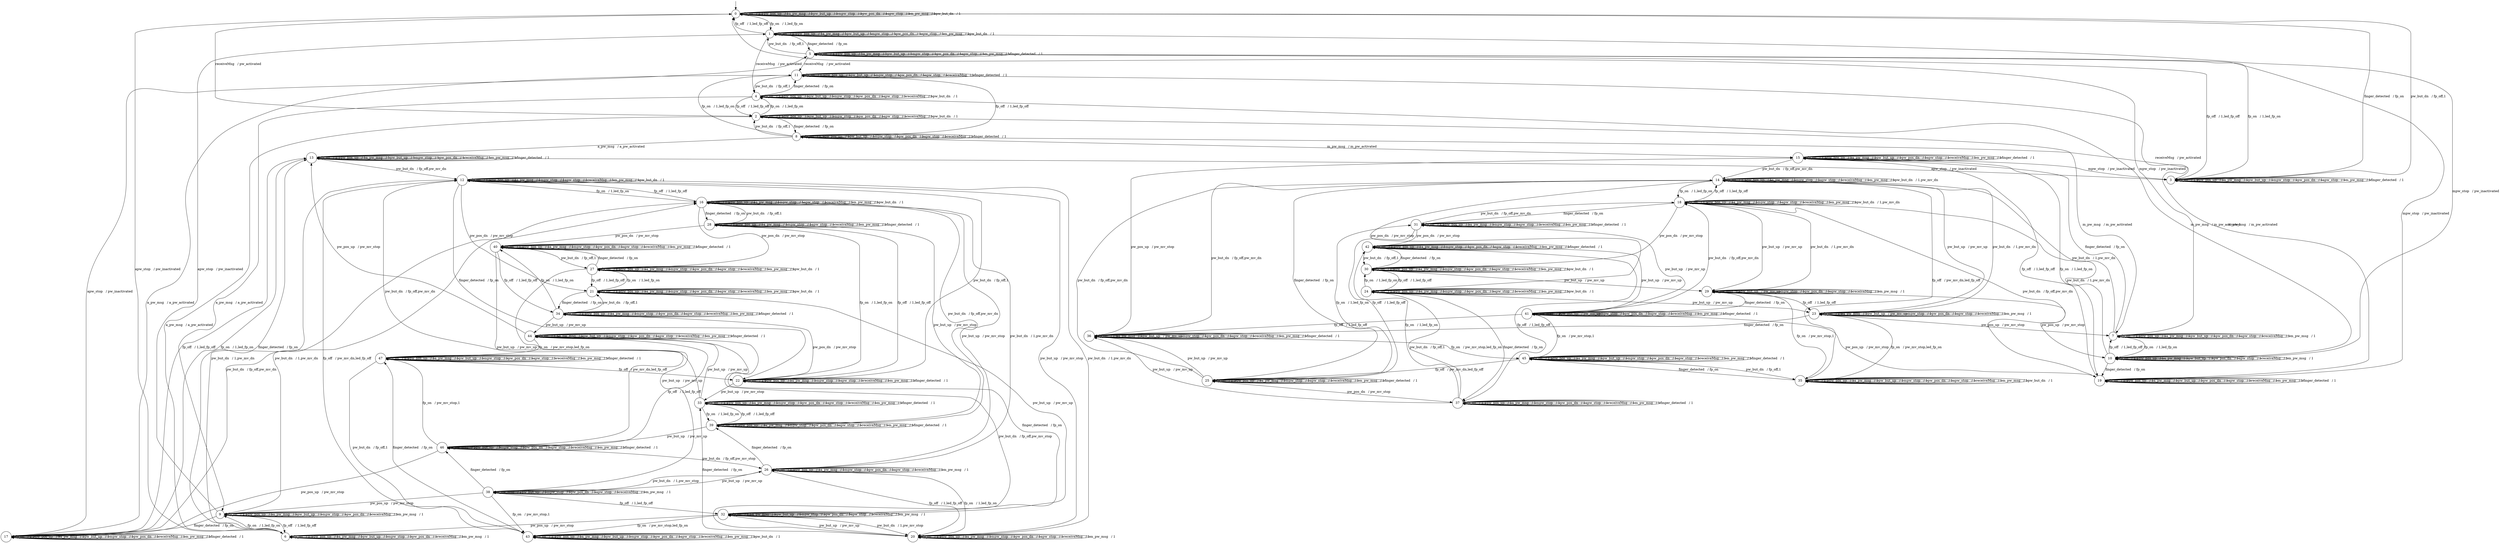 digraph g {

	s0 [shape="circle" label="0"];
	s1 [shape="circle" label="1"];
	s2 [shape="circle" label="2"];
	s3 [shape="circle" label="3"];
	s4 [shape="circle" label="4"];
	s5 [shape="circle" label="5"];
	s6 [shape="circle" label="6"];
	s7 [shape="circle" label="7"];
	s8 [shape="circle" label="8"];
	s9 [shape="circle" label="9"];
	s10 [shape="circle" label="10"];
	s11 [shape="circle" label="11"];
	s12 [shape="circle" label="12"];
	s13 [shape="circle" label="13"];
	s14 [shape="circle" label="14"];
	s15 [shape="circle" label="15"];
	s16 [shape="circle" label="16"];
	s17 [shape="circle" label="17"];
	s18 [shape="circle" label="18"];
	s19 [shape="circle" label="19"];
	s20 [shape="circle" label="20"];
	s21 [shape="circle" label="21"];
	s22 [shape="circle" label="22"];
	s23 [shape="circle" label="23"];
	s24 [shape="circle" label="24"];
	s25 [shape="circle" label="25"];
	s26 [shape="circle" label="26"];
	s27 [shape="circle" label="27"];
	s28 [shape="circle" label="28"];
	s29 [shape="circle" label="29"];
	s30 [shape="circle" label="30"];
	s31 [shape="circle" label="31"];
	s32 [shape="circle" label="32"];
	s33 [shape="circle" label="33"];
	s34 [shape="circle" label="34"];
	s35 [shape="circle" label="35"];
	s36 [shape="circle" label="36"];
	s37 [shape="circle" label="37"];
	s38 [shape="circle" label="38"];
	s39 [shape="circle" label="39"];
	s40 [shape="circle" label="40"];
	s41 [shape="circle" label="41"];
	s42 [shape="circle" label="42"];
	s43 [shape="circle" label="43"];
	s44 [shape="circle" label="44"];
	s45 [shape="circle" label="45"];
	s46 [shape="circle" label="46"];
	s47 [shape="circle" label="47"];
	s0 -> s0 [label="fp_off   / 1,1"];
	s0 -> s1 [label="fp_on   / 1,led_fp_on"];
	s0 -> s0 [label="pw_pos_up   / 1"];
	s0 -> s0 [label="a_pw_msg   / 1"];
	s0 -> s0 [label="pw_but_up   / 1"];
	s0 -> s0 [label="mpw_stop   / 1"];
	s0 -> s0 [label="pw_pos_dn   / 1"];
	s0 -> s0 [label="apw_stop   / 1"];
	s0 -> s2 [label="receiveMsg   / pw_activated"];
	s0 -> s0 [label="m_pw_msg   / 1"];
	s0 -> s0 [label="pw_but_dn   / 1"];
	s0 -> s3 [label="finger_detected   / fp_on"];
	s1 -> s0 [label="fp_off   / 1,led_fp_off"];
	s1 -> s1 [label="fp_on   / 1,1"];
	s1 -> s1 [label="pw_pos_up   / 1"];
	s1 -> s1 [label="a_pw_msg   / 1"];
	s1 -> s1 [label="pw_but_up   / 1"];
	s1 -> s1 [label="mpw_stop   / 1"];
	s1 -> s1 [label="pw_pos_dn   / 1"];
	s1 -> s1 [label="apw_stop   / 1"];
	s1 -> s4 [label="receiveMsg   / pw_activated"];
	s1 -> s1 [label="m_pw_msg   / 1"];
	s1 -> s1 [label="pw_but_dn   / 1"];
	s1 -> s5 [label="finger_detected   / fp_on"];
	s2 -> s2 [label="fp_off   / 1,1"];
	s2 -> s4 [label="fp_on   / 1,led_fp_on"];
	s2 -> s2 [label="pw_pos_up   / 1"];
	s2 -> s6 [label="a_pw_msg   / a_pw_activated"];
	s2 -> s2 [label="pw_but_up   / 1"];
	s2 -> s2 [label="mpw_stop   / 1"];
	s2 -> s2 [label="pw_pos_dn   / 1"];
	s2 -> s2 [label="apw_stop   / 1"];
	s2 -> s2 [label="receiveMsg   / 1"];
	s2 -> s7 [label="m_pw_msg   / m_pw_activated"];
	s2 -> s2 [label="pw_but_dn   / 1"];
	s2 -> s8 [label="finger_detected   / fp_on"];
	s3 -> s3 [label="fp_off   / 1,1"];
	s3 -> s5 [label="fp_on   / 1,led_fp_on"];
	s3 -> s3 [label="pw_pos_up   / 1"];
	s3 -> s3 [label="a_pw_msg   / 1"];
	s3 -> s3 [label="pw_but_up   / 1"];
	s3 -> s3 [label="mpw_stop   / 1"];
	s3 -> s3 [label="pw_pos_dn   / 1"];
	s3 -> s3 [label="apw_stop   / 1"];
	s3 -> s8 [label="receiveMsg   / pw_activated"];
	s3 -> s3 [label="m_pw_msg   / 1"];
	s3 -> s0 [label="pw_but_dn   / fp_off,1"];
	s3 -> s3 [label="finger_detected   / 1"];
	s4 -> s2 [label="fp_off   / 1,led_fp_off"];
	s4 -> s4 [label="fp_on   / 1,1"];
	s4 -> s4 [label="pw_pos_up   / 1"];
	s4 -> s9 [label="a_pw_msg   / a_pw_activated"];
	s4 -> s4 [label="pw_but_up   / 1"];
	s4 -> s4 [label="mpw_stop   / 1"];
	s4 -> s4 [label="pw_pos_dn   / 1"];
	s4 -> s4 [label="apw_stop   / 1"];
	s4 -> s4 [label="receiveMsg   / 1"];
	s4 -> s10 [label="m_pw_msg   / m_pw_activated"];
	s4 -> s4 [label="pw_but_dn   / 1"];
	s4 -> s11 [label="finger_detected   / fp_on"];
	s5 -> s3 [label="fp_off   / 1,led_fp_off"];
	s5 -> s5 [label="fp_on   / 1,1"];
	s5 -> s5 [label="pw_pos_up   / 1"];
	s5 -> s5 [label="a_pw_msg   / 1"];
	s5 -> s5 [label="pw_but_up   / 1"];
	s5 -> s5 [label="mpw_stop   / 1"];
	s5 -> s5 [label="pw_pos_dn   / 1"];
	s5 -> s5 [label="apw_stop   / 1"];
	s5 -> s11 [label="receiveMsg   / pw_activated"];
	s5 -> s5 [label="m_pw_msg   / 1"];
	s5 -> s1 [label="pw_but_dn   / fp_off,1"];
	s5 -> s5 [label="finger_detected   / 1"];
	s6 -> s6 [label="fp_off   / 1,1"];
	s6 -> s9 [label="fp_on   / 1,led_fp_on"];
	s6 -> s6 [label="pw_pos_up   / 1"];
	s6 -> s6 [label="a_pw_msg   / 1"];
	s6 -> s6 [label="pw_but_up   / 1"];
	s6 -> s6 [label="mpw_stop   / 1"];
	s6 -> s6 [label="pw_pos_dn   / 1"];
	s6 -> s0 [label="apw_stop   / pw_inactivated"];
	s6 -> s6 [label="receiveMsg   / 1"];
	s6 -> s6 [label="m_pw_msg   / 1"];
	s6 -> s12 [label="pw_but_dn   / 1,pw_mv_dn"];
	s6 -> s13 [label="finger_detected   / fp_on"];
	s7 -> s7 [label="fp_off   / 1,1"];
	s7 -> s10 [label="fp_on   / 1,led_fp_on"];
	s7 -> s7 [label="pw_pos_up   / 1"];
	s7 -> s7 [label="a_pw_msg   / 1"];
	s7 -> s7 [label="pw_but_up   / 1"];
	s7 -> s0 [label="mpw_stop   / pw_inactivated"];
	s7 -> s7 [label="pw_pos_dn   / 1"];
	s7 -> s7 [label="apw_stop   / 1"];
	s7 -> s7 [label="receiveMsg   / 1"];
	s7 -> s7 [label="m_pw_msg   / 1"];
	s7 -> s14 [label="pw_but_dn   / 1,pw_mv_dn"];
	s7 -> s15 [label="finger_detected   / fp_on"];
	s8 -> s8 [label="fp_off   / 1,1"];
	s8 -> s11 [label="fp_on   / 1,led_fp_on"];
	s8 -> s8 [label="pw_pos_up   / 1"];
	s8 -> s13 [label="a_pw_msg   / a_pw_activated"];
	s8 -> s8 [label="pw_but_up   / 1"];
	s8 -> s8 [label="mpw_stop   / 1"];
	s8 -> s8 [label="pw_pos_dn   / 1"];
	s8 -> s8 [label="apw_stop   / 1"];
	s8 -> s8 [label="receiveMsg   / 1"];
	s8 -> s15 [label="m_pw_msg   / m_pw_activated"];
	s8 -> s2 [label="pw_but_dn   / fp_off,1"];
	s8 -> s8 [label="finger_detected   / 1"];
	s9 -> s6 [label="fp_off   / 1,led_fp_off"];
	s9 -> s9 [label="fp_on   / 1,1"];
	s9 -> s9 [label="pw_pos_up   / 1"];
	s9 -> s9 [label="a_pw_msg   / 1"];
	s9 -> s9 [label="pw_but_up   / 1"];
	s9 -> s9 [label="mpw_stop   / 1"];
	s9 -> s9 [label="pw_pos_dn   / 1"];
	s9 -> s1 [label="apw_stop   / pw_inactivated"];
	s9 -> s9 [label="receiveMsg   / 1"];
	s9 -> s9 [label="m_pw_msg   / 1"];
	s9 -> s16 [label="pw_but_dn   / 1,pw_mv_dn"];
	s9 -> s17 [label="finger_detected   / fp_on"];
	s10 -> s7 [label="fp_off   / 1,led_fp_off"];
	s10 -> s10 [label="fp_on   / 1,1"];
	s10 -> s10 [label="pw_pos_up   / 1"];
	s10 -> s10 [label="a_pw_msg   / 1"];
	s10 -> s10 [label="pw_but_up   / 1"];
	s10 -> s1 [label="mpw_stop   / pw_inactivated"];
	s10 -> s10 [label="pw_pos_dn   / 1"];
	s10 -> s10 [label="apw_stop   / 1"];
	s10 -> s10 [label="receiveMsg   / 1"];
	s10 -> s10 [label="m_pw_msg   / 1"];
	s10 -> s18 [label="pw_but_dn   / 1,pw_mv_dn"];
	s10 -> s19 [label="finger_detected   / fp_on"];
	s11 -> s8 [label="fp_off   / 1,led_fp_off"];
	s11 -> s11 [label="fp_on   / 1,1"];
	s11 -> s11 [label="pw_pos_up   / 1"];
	s11 -> s17 [label="a_pw_msg   / a_pw_activated"];
	s11 -> s11 [label="pw_but_up   / 1"];
	s11 -> s11 [label="mpw_stop   / 1"];
	s11 -> s11 [label="pw_pos_dn   / 1"];
	s11 -> s11 [label="apw_stop   / 1"];
	s11 -> s11 [label="receiveMsg   / 1"];
	s11 -> s19 [label="m_pw_msg   / m_pw_activated"];
	s11 -> s4 [label="pw_but_dn   / fp_off,1"];
	s11 -> s11 [label="finger_detected   / 1"];
	s12 -> s12 [label="fp_off   / 1,1"];
	s12 -> s16 [label="fp_on   / 1,led_fp_on"];
	s12 -> s12 [label="pw_pos_up   / 1"];
	s12 -> s12 [label="a_pw_msg   / 1"];
	s12 -> s20 [label="pw_but_up   / pw_mv_stop"];
	s12 -> s12 [label="mpw_stop   / 1"];
	s12 -> s21 [label="pw_pos_dn   / pw_mv_stop"];
	s12 -> s12 [label="apw_stop   / 1"];
	s12 -> s12 [label="receiveMsg   / 1"];
	s12 -> s12 [label="m_pw_msg   / 1"];
	s12 -> s12 [label="pw_but_dn   / 1"];
	s12 -> s22 [label="finger_detected   / fp_on"];
	s13 -> s13 [label="fp_off   / 1,1"];
	s13 -> s17 [label="fp_on   / 1,led_fp_on"];
	s13 -> s13 [label="pw_pos_up   / 1"];
	s13 -> s13 [label="a_pw_msg   / 1"];
	s13 -> s13 [label="pw_but_up   / 1"];
	s13 -> s13 [label="mpw_stop   / 1"];
	s13 -> s13 [label="pw_pos_dn   / 1"];
	s13 -> s3 [label="apw_stop   / pw_inactivated"];
	s13 -> s13 [label="receiveMsg   / 1"];
	s13 -> s13 [label="m_pw_msg   / 1"];
	s13 -> s12 [label="pw_but_dn   / fp_off,pw_mv_dn"];
	s13 -> s13 [label="finger_detected   / 1"];
	s14 -> s14 [label="fp_off   / 1,1"];
	s14 -> s18 [label="fp_on   / 1,led_fp_on"];
	s14 -> s14 [label="pw_pos_up   / 1"];
	s14 -> s14 [label="a_pw_msg   / 1"];
	s14 -> s23 [label="pw_but_up   / pw_mv_up"];
	s14 -> s14 [label="mpw_stop   / 1"];
	s14 -> s24 [label="pw_pos_dn   / pw_mv_stop"];
	s14 -> s14 [label="apw_stop   / 1"];
	s14 -> s14 [label="receiveMsg   / 1"];
	s14 -> s14 [label="m_pw_msg   / 1"];
	s14 -> s14 [label="pw_but_dn   / 1,pw_mv_dn"];
	s14 -> s25 [label="finger_detected   / fp_on"];
	s15 -> s15 [label="fp_off   / 1,1"];
	s15 -> s19 [label="fp_on   / 1,led_fp_on"];
	s15 -> s15 [label="pw_pos_up   / 1"];
	s15 -> s15 [label="a_pw_msg   / 1"];
	s15 -> s15 [label="pw_but_up   / 1"];
	s15 -> s3 [label="mpw_stop   / pw_inactivated"];
	s15 -> s15 [label="pw_pos_dn   / 1"];
	s15 -> s15 [label="apw_stop   / 1"];
	s15 -> s15 [label="receiveMsg   / 1"];
	s15 -> s15 [label="m_pw_msg   / 1"];
	s15 -> s14 [label="pw_but_dn   / fp_off,pw_mv_dn"];
	s15 -> s15 [label="finger_detected   / 1"];
	s16 -> s12 [label="fp_off   / 1,led_fp_off"];
	s16 -> s16 [label="fp_on   / 1,1"];
	s16 -> s16 [label="pw_pos_up   / 1"];
	s16 -> s16 [label="a_pw_msg   / 1"];
	s16 -> s26 [label="pw_but_up   / pw_mv_stop"];
	s16 -> s16 [label="mpw_stop   / 1"];
	s16 -> s27 [label="pw_pos_dn   / pw_mv_stop"];
	s16 -> s16 [label="apw_stop   / 1"];
	s16 -> s16 [label="receiveMsg   / 1"];
	s16 -> s16 [label="m_pw_msg   / 1"];
	s16 -> s16 [label="pw_but_dn   / 1"];
	s16 -> s28 [label="finger_detected   / fp_on"];
	s17 -> s13 [label="fp_off   / 1,led_fp_off"];
	s17 -> s17 [label="fp_on   / 1,1"];
	s17 -> s17 [label="pw_pos_up   / 1"];
	s17 -> s17 [label="a_pw_msg   / 1"];
	s17 -> s17 [label="pw_but_up   / 1"];
	s17 -> s17 [label="mpw_stop   / 1"];
	s17 -> s17 [label="pw_pos_dn   / 1"];
	s17 -> s5 [label="apw_stop   / pw_inactivated"];
	s17 -> s17 [label="receiveMsg   / 1"];
	s17 -> s17 [label="m_pw_msg   / 1"];
	s17 -> s16 [label="pw_but_dn   / fp_off,pw_mv_dn"];
	s17 -> s17 [label="finger_detected   / 1"];
	s18 -> s14 [label="fp_off   / 1,led_fp_off"];
	s18 -> s18 [label="fp_on   / 1,1"];
	s18 -> s18 [label="pw_pos_up   / 1"];
	s18 -> s18 [label="a_pw_msg   / 1"];
	s18 -> s29 [label="pw_but_up   / pw_mv_up"];
	s18 -> s18 [label="mpw_stop   / 1"];
	s18 -> s30 [label="pw_pos_dn   / pw_mv_stop"];
	s18 -> s18 [label="apw_stop   / 1"];
	s18 -> s18 [label="receiveMsg   / 1"];
	s18 -> s18 [label="m_pw_msg   / 1"];
	s18 -> s18 [label="pw_but_dn   / 1,pw_mv_dn"];
	s18 -> s31 [label="finger_detected   / fp_on"];
	s19 -> s15 [label="fp_off   / 1,led_fp_off"];
	s19 -> s19 [label="fp_on   / 1,1"];
	s19 -> s19 [label="pw_pos_up   / 1"];
	s19 -> s19 [label="a_pw_msg   / 1"];
	s19 -> s19 [label="pw_but_up   / 1"];
	s19 -> s5 [label="mpw_stop   / pw_inactivated"];
	s19 -> s19 [label="pw_pos_dn   / 1"];
	s19 -> s19 [label="apw_stop   / 1"];
	s19 -> s19 [label="receiveMsg   / 1"];
	s19 -> s19 [label="m_pw_msg   / 1"];
	s19 -> s18 [label="pw_but_dn   / fp_off,pw_mv_dn"];
	s19 -> s19 [label="finger_detected   / 1"];
	s20 -> s20 [label="fp_off   / 1,1"];
	s20 -> s26 [label="fp_on   / 1,led_fp_on"];
	s20 -> s20 [label="pw_pos_up   / 1"];
	s20 -> s20 [label="a_pw_msg   / 1"];
	s20 -> s32 [label="pw_but_up   / pw_mv_up"];
	s20 -> s20 [label="mpw_stop   / 1"];
	s20 -> s20 [label="pw_pos_dn   / 1"];
	s20 -> s20 [label="apw_stop   / 1"];
	s20 -> s20 [label="receiveMsg   / 1"];
	s20 -> s20 [label="m_pw_msg   / 1"];
	s20 -> s12 [label="pw_but_dn   / 1,pw_mv_dn"];
	s20 -> s33 [label="finger_detected   / fp_on"];
	s21 -> s21 [label="fp_off   / 1,1"];
	s21 -> s27 [label="fp_on   / 1,led_fp_on"];
	s21 -> s21 [label="pw_pos_up   / 1"];
	s21 -> s21 [label="a_pw_msg   / 1"];
	s21 -> s32 [label="pw_but_up   / pw_mv_up"];
	s21 -> s21 [label="mpw_stop   / 1"];
	s21 -> s21 [label="pw_pos_dn   / 1"];
	s21 -> s21 [label="apw_stop   / 1"];
	s21 -> s21 [label="receiveMsg   / 1"];
	s21 -> s21 [label="m_pw_msg   / 1"];
	s21 -> s21 [label="pw_but_dn   / 1"];
	s21 -> s34 [label="finger_detected   / fp_on"];
	s22 -> s22 [label="fp_off   / 1,1"];
	s22 -> s28 [label="fp_on   / 1,led_fp_on"];
	s22 -> s22 [label="pw_pos_up   / 1"];
	s22 -> s22 [label="a_pw_msg   / 1"];
	s22 -> s33 [label="pw_but_up   / pw_mv_stop"];
	s22 -> s22 [label="mpw_stop   / 1"];
	s22 -> s34 [label="pw_pos_dn   / pw_mv_stop"];
	s22 -> s22 [label="apw_stop   / 1"];
	s22 -> s22 [label="receiveMsg   / 1"];
	s22 -> s22 [label="m_pw_msg   / 1"];
	s22 -> s12 [label="pw_but_dn   / fp_off,1"];
	s22 -> s22 [label="finger_detected   / 1"];
	s23 -> s23 [label="fp_off   / 1,1"];
	s23 -> s35 [label="fp_on   / pw_mv_stop,led_fp_on"];
	s23 -> s7 [label="pw_pos_up   / pw_mv_stop"];
	s23 -> s23 [label="a_pw_msg   / 1"];
	s23 -> s23 [label="pw_but_up   / pw_mv_up"];
	s23 -> s23 [label="mpw_stop   / 1"];
	s23 -> s23 [label="pw_pos_dn   / 1"];
	s23 -> s23 [label="apw_stop   / 1"];
	s23 -> s23 [label="receiveMsg   / 1"];
	s23 -> s23 [label="m_pw_msg   / 1"];
	s23 -> s14 [label="pw_but_dn   / 1,pw_mv_dn"];
	s23 -> s36 [label="finger_detected   / fp_on"];
	s24 -> s24 [label="fp_off   / 1,1"];
	s24 -> s30 [label="fp_on   / 1,led_fp_on"];
	s24 -> s24 [label="pw_pos_up   / 1"];
	s24 -> s24 [label="a_pw_msg   / 1"];
	s24 -> s23 [label="pw_but_up   / pw_mv_up"];
	s24 -> s24 [label="mpw_stop   / 1"];
	s24 -> s24 [label="pw_pos_dn   / 1"];
	s24 -> s24 [label="apw_stop   / 1"];
	s24 -> s24 [label="receiveMsg   / 1"];
	s24 -> s24 [label="m_pw_msg   / 1"];
	s24 -> s24 [label="pw_but_dn   / 1"];
	s24 -> s37 [label="finger_detected   / fp_on"];
	s25 -> s25 [label="fp_off   / 1,1"];
	s25 -> s31 [label="fp_on   / 1,led_fp_on"];
	s25 -> s25 [label="pw_pos_up   / 1"];
	s25 -> s25 [label="a_pw_msg   / 1"];
	s25 -> s36 [label="pw_but_up   / pw_mv_up"];
	s25 -> s25 [label="mpw_stop   / 1"];
	s25 -> s37 [label="pw_pos_dn   / pw_mv_stop"];
	s25 -> s25 [label="apw_stop   / 1"];
	s25 -> s25 [label="receiveMsg   / 1"];
	s25 -> s25 [label="m_pw_msg   / 1"];
	s25 -> s14 [label="pw_but_dn   / fp_off,pw_mv_dn"];
	s25 -> s25 [label="finger_detected   / 1"];
	s26 -> s20 [label="fp_off   / 1,led_fp_off"];
	s26 -> s26 [label="fp_on   / 1,1"];
	s26 -> s26 [label="pw_pos_up   / 1"];
	s26 -> s26 [label="a_pw_msg   / 1"];
	s26 -> s38 [label="pw_but_up   / pw_mv_up"];
	s26 -> s26 [label="mpw_stop   / 1"];
	s26 -> s26 [label="pw_pos_dn   / 1"];
	s26 -> s26 [label="apw_stop   / 1"];
	s26 -> s26 [label="receiveMsg   / 1"];
	s26 -> s26 [label="m_pw_msg   / 1"];
	s26 -> s16 [label="pw_but_dn   / 1,pw_mv_dn"];
	s26 -> s39 [label="finger_detected   / fp_on"];
	s27 -> s21 [label="fp_off   / 1,led_fp_off"];
	s27 -> s27 [label="fp_on   / 1,1"];
	s27 -> s27 [label="pw_pos_up   / 1"];
	s27 -> s27 [label="a_pw_msg   / 1"];
	s27 -> s38 [label="pw_but_up   / pw_mv_up"];
	s27 -> s27 [label="mpw_stop   / 1"];
	s27 -> s27 [label="pw_pos_dn   / 1"];
	s27 -> s27 [label="apw_stop   / 1"];
	s27 -> s27 [label="receiveMsg   / 1"];
	s27 -> s27 [label="m_pw_msg   / 1"];
	s27 -> s27 [label="pw_but_dn   / 1"];
	s27 -> s40 [label="finger_detected   / fp_on"];
	s28 -> s22 [label="fp_off   / 1,led_fp_off"];
	s28 -> s28 [label="fp_on   / 1,1"];
	s28 -> s28 [label="pw_pos_up   / 1"];
	s28 -> s28 [label="a_pw_msg   / 1"];
	s28 -> s39 [label="pw_but_up   / pw_mv_stop"];
	s28 -> s28 [label="mpw_stop   / 1"];
	s28 -> s40 [label="pw_pos_dn   / pw_mv_stop"];
	s28 -> s28 [label="apw_stop   / 1"];
	s28 -> s28 [label="receiveMsg   / 1"];
	s28 -> s28 [label="m_pw_msg   / 1"];
	s28 -> s16 [label="pw_but_dn   / fp_off,1"];
	s28 -> s28 [label="finger_detected   / 1"];
	s29 -> s23 [label="fp_off   / 1,led_fp_off"];
	s29 -> s35 [label="fp_on   / pw_mv_stop,1"];
	s29 -> s10 [label="pw_pos_up   / pw_mv_stop"];
	s29 -> s29 [label="a_pw_msg   / 1"];
	s29 -> s29 [label="pw_but_up   / pw_mv_up"];
	s29 -> s29 [label="mpw_stop   / 1"];
	s29 -> s29 [label="pw_pos_dn   / 1"];
	s29 -> s29 [label="apw_stop   / 1"];
	s29 -> s29 [label="receiveMsg   / 1"];
	s29 -> s29 [label="m_pw_msg   / 1"];
	s29 -> s18 [label="pw_but_dn   / 1,pw_mv_dn"];
	s29 -> s41 [label="finger_detected   / fp_on"];
	s30 -> s24 [label="fp_off   / 1,led_fp_off"];
	s30 -> s30 [label="fp_on   / 1,1"];
	s30 -> s30 [label="pw_pos_up   / 1"];
	s30 -> s30 [label="a_pw_msg   / 1"];
	s30 -> s29 [label="pw_but_up   / pw_mv_up"];
	s30 -> s30 [label="mpw_stop   / 1"];
	s30 -> s30 [label="pw_pos_dn   / 1"];
	s30 -> s30 [label="apw_stop   / 1"];
	s30 -> s30 [label="receiveMsg   / 1"];
	s30 -> s30 [label="m_pw_msg   / 1"];
	s30 -> s30 [label="pw_but_dn   / 1"];
	s30 -> s42 [label="finger_detected   / fp_on"];
	s31 -> s25 [label="fp_off   / 1,led_fp_off"];
	s31 -> s31 [label="fp_on   / 1,1"];
	s31 -> s31 [label="pw_pos_up   / 1"];
	s31 -> s31 [label="a_pw_msg   / 1"];
	s31 -> s41 [label="pw_but_up   / pw_mv_up"];
	s31 -> s31 [label="mpw_stop   / 1"];
	s31 -> s42 [label="pw_pos_dn   / pw_mv_stop"];
	s31 -> s31 [label="apw_stop   / 1"];
	s31 -> s31 [label="receiveMsg   / 1"];
	s31 -> s31 [label="m_pw_msg   / 1"];
	s31 -> s18 [label="pw_but_dn   / fp_off,pw_mv_dn"];
	s31 -> s31 [label="finger_detected   / 1"];
	s32 -> s32 [label="fp_off   / 1,1"];
	s32 -> s43 [label="fp_on   / pw_mv_stop,led_fp_on"];
	s32 -> s6 [label="pw_pos_up   / pw_mv_stop"];
	s32 -> s32 [label="a_pw_msg   / 1"];
	s32 -> s32 [label="pw_but_up   / 1"];
	s32 -> s32 [label="mpw_stop   / 1"];
	s32 -> s32 [label="pw_pos_dn   / 1"];
	s32 -> s32 [label="apw_stop   / 1"];
	s32 -> s32 [label="receiveMsg   / 1"];
	s32 -> s32 [label="m_pw_msg   / 1"];
	s32 -> s20 [label="pw_but_dn   / 1,pw_mv_stop"];
	s32 -> s44 [label="finger_detected   / fp_on"];
	s33 -> s33 [label="fp_off   / 1,1"];
	s33 -> s39 [label="fp_on   / 1,led_fp_on"];
	s33 -> s33 [label="pw_pos_up   / 1"];
	s33 -> s33 [label="a_pw_msg   / 1"];
	s33 -> s44 [label="pw_but_up   / pw_mv_up"];
	s33 -> s33 [label="mpw_stop   / 1"];
	s33 -> s33 [label="pw_pos_dn   / 1"];
	s33 -> s33 [label="apw_stop   / 1"];
	s33 -> s33 [label="receiveMsg   / 1"];
	s33 -> s33 [label="m_pw_msg   / 1"];
	s33 -> s12 [label="pw_but_dn   / fp_off,pw_mv_dn"];
	s33 -> s33 [label="finger_detected   / 1"];
	s34 -> s34 [label="fp_off   / 1,1"];
	s34 -> s40 [label="fp_on   / 1,led_fp_on"];
	s34 -> s34 [label="pw_pos_up   / 1"];
	s34 -> s34 [label="a_pw_msg   / 1"];
	s34 -> s44 [label="pw_but_up   / pw_mv_up"];
	s34 -> s34 [label="mpw_stop   / 1"];
	s34 -> s34 [label="pw_pos_dn   / 1"];
	s34 -> s34 [label="apw_stop   / 1"];
	s34 -> s34 [label="receiveMsg   / 1"];
	s34 -> s34 [label="m_pw_msg   / 1"];
	s34 -> s21 [label="pw_but_dn   / fp_off,1"];
	s34 -> s34 [label="finger_detected   / 1"];
	s35 -> s14 [label="fp_off   / pw_mv_dn,led_fp_off"];
	s35 -> s35 [label="fp_on   / 1,1"];
	s35 -> s35 [label="pw_pos_up   / 1"];
	s35 -> s35 [label="a_pw_msg   / 1"];
	s35 -> s35 [label="pw_but_up   / 1"];
	s35 -> s35 [label="mpw_stop   / 1"];
	s35 -> s35 [label="pw_pos_dn   / 1"];
	s35 -> s35 [label="apw_stop   / 1"];
	s35 -> s35 [label="receiveMsg   / 1"];
	s35 -> s35 [label="m_pw_msg   / 1"];
	s35 -> s35 [label="pw_but_dn   / 1"];
	s35 -> s45 [label="finger_detected   / fp_on"];
	s36 -> s36 [label="fp_off   / 1,1"];
	s36 -> s45 [label="fp_on   / pw_mv_stop,led_fp_on"];
	s36 -> s15 [label="pw_pos_up   / pw_mv_stop"];
	s36 -> s36 [label="a_pw_msg   / 1"];
	s36 -> s36 [label="pw_but_up   / pw_mv_up"];
	s36 -> s36 [label="mpw_stop   / 1"];
	s36 -> s36 [label="pw_pos_dn   / 1"];
	s36 -> s36 [label="apw_stop   / 1"];
	s36 -> s36 [label="receiveMsg   / 1"];
	s36 -> s36 [label="m_pw_msg   / 1"];
	s36 -> s14 [label="pw_but_dn   / fp_off,pw_mv_dn"];
	s36 -> s36 [label="finger_detected   / 1"];
	s37 -> s37 [label="fp_off   / 1,1"];
	s37 -> s42 [label="fp_on   / 1,led_fp_on"];
	s37 -> s37 [label="pw_pos_up   / 1"];
	s37 -> s37 [label="a_pw_msg   / 1"];
	s37 -> s36 [label="pw_but_up   / pw_mv_up"];
	s37 -> s37 [label="mpw_stop   / 1"];
	s37 -> s37 [label="pw_pos_dn   / 1"];
	s37 -> s37 [label="apw_stop   / 1"];
	s37 -> s37 [label="receiveMsg   / 1"];
	s37 -> s37 [label="m_pw_msg   / 1"];
	s37 -> s24 [label="pw_but_dn   / fp_off,1"];
	s37 -> s37 [label="finger_detected   / 1"];
	s38 -> s32 [label="fp_off   / 1,led_fp_off"];
	s38 -> s43 [label="fp_on   / pw_mv_stop,1"];
	s38 -> s9 [label="pw_pos_up   / pw_mv_stop"];
	s38 -> s38 [label="a_pw_msg   / 1"];
	s38 -> s38 [label="pw_but_up   / 1"];
	s38 -> s38 [label="mpw_stop   / 1"];
	s38 -> s38 [label="pw_pos_dn   / 1"];
	s38 -> s38 [label="apw_stop   / 1"];
	s38 -> s38 [label="receiveMsg   / 1"];
	s38 -> s38 [label="m_pw_msg   / 1"];
	s38 -> s26 [label="pw_but_dn   / 1,pw_mv_stop"];
	s38 -> s46 [label="finger_detected   / fp_on"];
	s39 -> s33 [label="fp_off   / 1,led_fp_off"];
	s39 -> s39 [label="fp_on   / 1,1"];
	s39 -> s39 [label="pw_pos_up   / 1"];
	s39 -> s39 [label="a_pw_msg   / 1"];
	s39 -> s46 [label="pw_but_up   / pw_mv_up"];
	s39 -> s39 [label="mpw_stop   / 1"];
	s39 -> s39 [label="pw_pos_dn   / 1"];
	s39 -> s39 [label="apw_stop   / 1"];
	s39 -> s39 [label="receiveMsg   / 1"];
	s39 -> s39 [label="m_pw_msg   / 1"];
	s39 -> s16 [label="pw_but_dn   / fp_off,pw_mv_dn"];
	s39 -> s39 [label="finger_detected   / 1"];
	s40 -> s34 [label="fp_off   / 1,led_fp_off"];
	s40 -> s40 [label="fp_on   / 1,1"];
	s40 -> s40 [label="pw_pos_up   / 1"];
	s40 -> s40 [label="a_pw_msg   / 1"];
	s40 -> s46 [label="pw_but_up   / pw_mv_up"];
	s40 -> s40 [label="mpw_stop   / 1"];
	s40 -> s40 [label="pw_pos_dn   / 1"];
	s40 -> s40 [label="apw_stop   / 1"];
	s40 -> s40 [label="receiveMsg   / 1"];
	s40 -> s40 [label="m_pw_msg   / 1"];
	s40 -> s27 [label="pw_but_dn   / fp_off,1"];
	s40 -> s40 [label="finger_detected   / 1"];
	s41 -> s36 [label="fp_off   / 1,led_fp_off"];
	s41 -> s45 [label="fp_on   / pw_mv_stop,1"];
	s41 -> s19 [label="pw_pos_up   / pw_mv_stop"];
	s41 -> s41 [label="a_pw_msg   / 1"];
	s41 -> s41 [label="pw_but_up   / pw_mv_up"];
	s41 -> s41 [label="mpw_stop   / 1"];
	s41 -> s41 [label="pw_pos_dn   / 1"];
	s41 -> s41 [label="apw_stop   / 1"];
	s41 -> s41 [label="receiveMsg   / 1"];
	s41 -> s41 [label="m_pw_msg   / 1"];
	s41 -> s18 [label="pw_but_dn   / fp_off,pw_mv_dn"];
	s41 -> s41 [label="finger_detected   / 1"];
	s42 -> s37 [label="fp_off   / 1,led_fp_off"];
	s42 -> s42 [label="fp_on   / 1,1"];
	s42 -> s42 [label="pw_pos_up   / 1"];
	s42 -> s42 [label="a_pw_msg   / 1"];
	s42 -> s41 [label="pw_but_up   / pw_mv_up"];
	s42 -> s42 [label="mpw_stop   / 1"];
	s42 -> s42 [label="pw_pos_dn   / 1"];
	s42 -> s42 [label="apw_stop   / 1"];
	s42 -> s42 [label="receiveMsg   / 1"];
	s42 -> s42 [label="m_pw_msg   / 1"];
	s42 -> s30 [label="pw_but_dn   / fp_off,1"];
	s42 -> s42 [label="finger_detected   / 1"];
	s43 -> s12 [label="fp_off   / pw_mv_dn,led_fp_off"];
	s43 -> s43 [label="fp_on   / 1,1"];
	s43 -> s43 [label="pw_pos_up   / 1"];
	s43 -> s43 [label="a_pw_msg   / 1"];
	s43 -> s43 [label="pw_but_up   / 1"];
	s43 -> s43 [label="mpw_stop   / 1"];
	s43 -> s43 [label="pw_pos_dn   / 1"];
	s43 -> s43 [label="apw_stop   / 1"];
	s43 -> s43 [label="receiveMsg   / 1"];
	s43 -> s43 [label="m_pw_msg   / 1"];
	s43 -> s43 [label="pw_but_dn   / 1"];
	s43 -> s47 [label="finger_detected   / fp_on"];
	s44 -> s44 [label="fp_off   / 1,1"];
	s44 -> s47 [label="fp_on   / pw_mv_stop,led_fp_on"];
	s44 -> s13 [label="pw_pos_up   / pw_mv_stop"];
	s44 -> s44 [label="a_pw_msg   / 1"];
	s44 -> s44 [label="pw_but_up   / 1"];
	s44 -> s44 [label="mpw_stop   / 1"];
	s44 -> s44 [label="pw_pos_dn   / 1"];
	s44 -> s44 [label="apw_stop   / 1"];
	s44 -> s44 [label="receiveMsg   / 1"];
	s44 -> s44 [label="m_pw_msg   / 1"];
	s44 -> s20 [label="pw_but_dn   / fp_off,pw_mv_stop"];
	s44 -> s44 [label="finger_detected   / 1"];
	s45 -> s25 [label="fp_off   / pw_mv_dn,led_fp_off"];
	s45 -> s45 [label="fp_on   / 1,1"];
	s45 -> s45 [label="pw_pos_up   / 1"];
	s45 -> s45 [label="a_pw_msg   / 1"];
	s45 -> s45 [label="pw_but_up   / 1"];
	s45 -> s45 [label="mpw_stop   / 1"];
	s45 -> s45 [label="pw_pos_dn   / 1"];
	s45 -> s45 [label="apw_stop   / 1"];
	s45 -> s45 [label="receiveMsg   / 1"];
	s45 -> s45 [label="m_pw_msg   / 1"];
	s45 -> s35 [label="pw_but_dn   / fp_off,1"];
	s45 -> s45 [label="finger_detected   / 1"];
	s46 -> s44 [label="fp_off   / 1,led_fp_off"];
	s46 -> s47 [label="fp_on   / pw_mv_stop,1"];
	s46 -> s17 [label="pw_pos_up   / pw_mv_stop"];
	s46 -> s46 [label="a_pw_msg   / 1"];
	s46 -> s46 [label="pw_but_up   / 1"];
	s46 -> s46 [label="mpw_stop   / 1"];
	s46 -> s46 [label="pw_pos_dn   / 1"];
	s46 -> s46 [label="apw_stop   / 1"];
	s46 -> s46 [label="receiveMsg   / 1"];
	s46 -> s46 [label="m_pw_msg   / 1"];
	s46 -> s26 [label="pw_but_dn   / fp_off,pw_mv_stop"];
	s46 -> s46 [label="finger_detected   / 1"];
	s47 -> s22 [label="fp_off   / pw_mv_dn,led_fp_off"];
	s47 -> s47 [label="fp_on   / 1,1"];
	s47 -> s47 [label="pw_pos_up   / 1"];
	s47 -> s47 [label="a_pw_msg   / 1"];
	s47 -> s47 [label="pw_but_up   / 1"];
	s47 -> s47 [label="mpw_stop   / 1"];
	s47 -> s47 [label="pw_pos_dn   / 1"];
	s47 -> s47 [label="apw_stop   / 1"];
	s47 -> s47 [label="receiveMsg   / 1"];
	s47 -> s47 [label="m_pw_msg   / 1"];
	s47 -> s43 [label="pw_but_dn   / fp_off,1"];
	s47 -> s47 [label="finger_detected   / 1"];

__start0 [label="" shape="none" width="0" height="0"];
__start0 -> s0;

}
